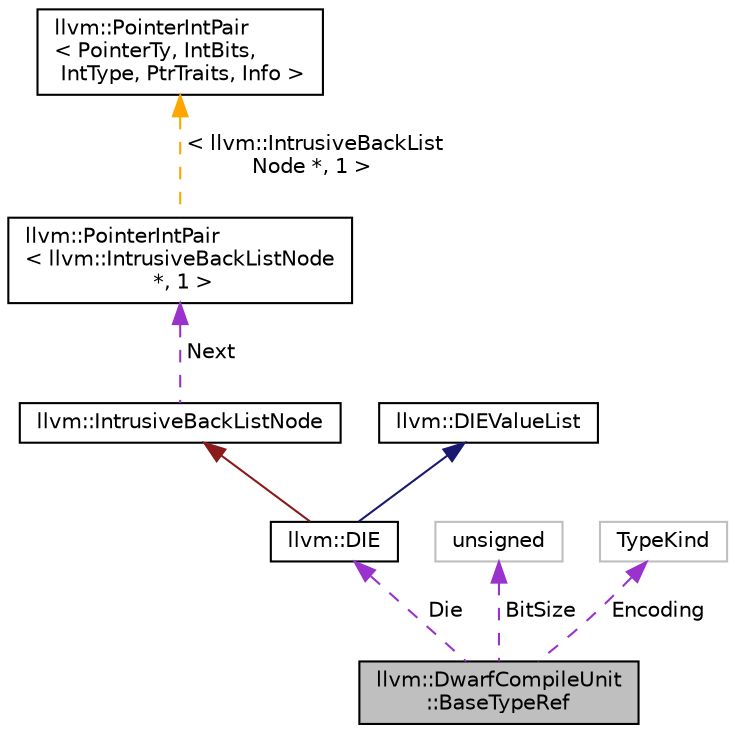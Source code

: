 digraph "llvm::DwarfCompileUnit::BaseTypeRef"
{
 // LATEX_PDF_SIZE
  bgcolor="transparent";
  edge [fontname="Helvetica",fontsize="10",labelfontname="Helvetica",labelfontsize="10"];
  node [fontname="Helvetica",fontsize="10",shape=record];
  Node1 [label="llvm::DwarfCompileUnit\l::BaseTypeRef",height=0.2,width=0.4,color="black", fillcolor="grey75", style="filled", fontcolor="black",tooltip=" "];
  Node2 -> Node1 [dir="back",color="darkorchid3",fontsize="10",style="dashed",label=" Die" ,fontname="Helvetica"];
  Node2 [label="llvm::DIE",height=0.2,width=0.4,color="black",URL="$classllvm_1_1DIE.html",tooltip="A structured debug information entry."];
  Node3 -> Node2 [dir="back",color="firebrick4",fontsize="10",style="solid",fontname="Helvetica"];
  Node3 [label="llvm::IntrusiveBackListNode",height=0.2,width=0.4,color="black",URL="$structllvm_1_1IntrusiveBackListNode.html",tooltip=" "];
  Node4 -> Node3 [dir="back",color="darkorchid3",fontsize="10",style="dashed",label=" Next" ,fontname="Helvetica"];
  Node4 [label="llvm::PointerIntPair\l\< llvm::IntrusiveBackListNode\l *, 1 \>",height=0.2,width=0.4,color="black",URL="$classllvm_1_1PointerIntPair.html",tooltip=" "];
  Node5 -> Node4 [dir="back",color="orange",fontsize="10",style="dashed",label=" \< llvm::IntrusiveBackList\lNode *, 1 \>" ,fontname="Helvetica"];
  Node5 [label="llvm::PointerIntPair\l\< PointerTy, IntBits,\l IntType, PtrTraits, Info \>",height=0.2,width=0.4,color="black",URL="$classllvm_1_1PointerIntPair.html",tooltip="PointerIntPair - This class implements a pair of a pointer and small integer."];
  Node6 -> Node2 [dir="back",color="midnightblue",fontsize="10",style="solid",fontname="Helvetica"];
  Node6 [label="llvm::DIEValueList",height=0.2,width=0.4,color="black",URL="$classllvm_1_1DIEValueList.html",tooltip="A list of DIE values."];
  Node7 -> Node1 [dir="back",color="darkorchid3",fontsize="10",style="dashed",label=" BitSize" ,fontname="Helvetica"];
  Node7 [label="unsigned",height=0.2,width=0.4,color="grey75",tooltip=" "];
  Node8 -> Node1 [dir="back",color="darkorchid3",fontsize="10",style="dashed",label=" Encoding" ,fontname="Helvetica"];
  Node8 [label="TypeKind",height=0.2,width=0.4,color="grey75",tooltip=" "];
}
